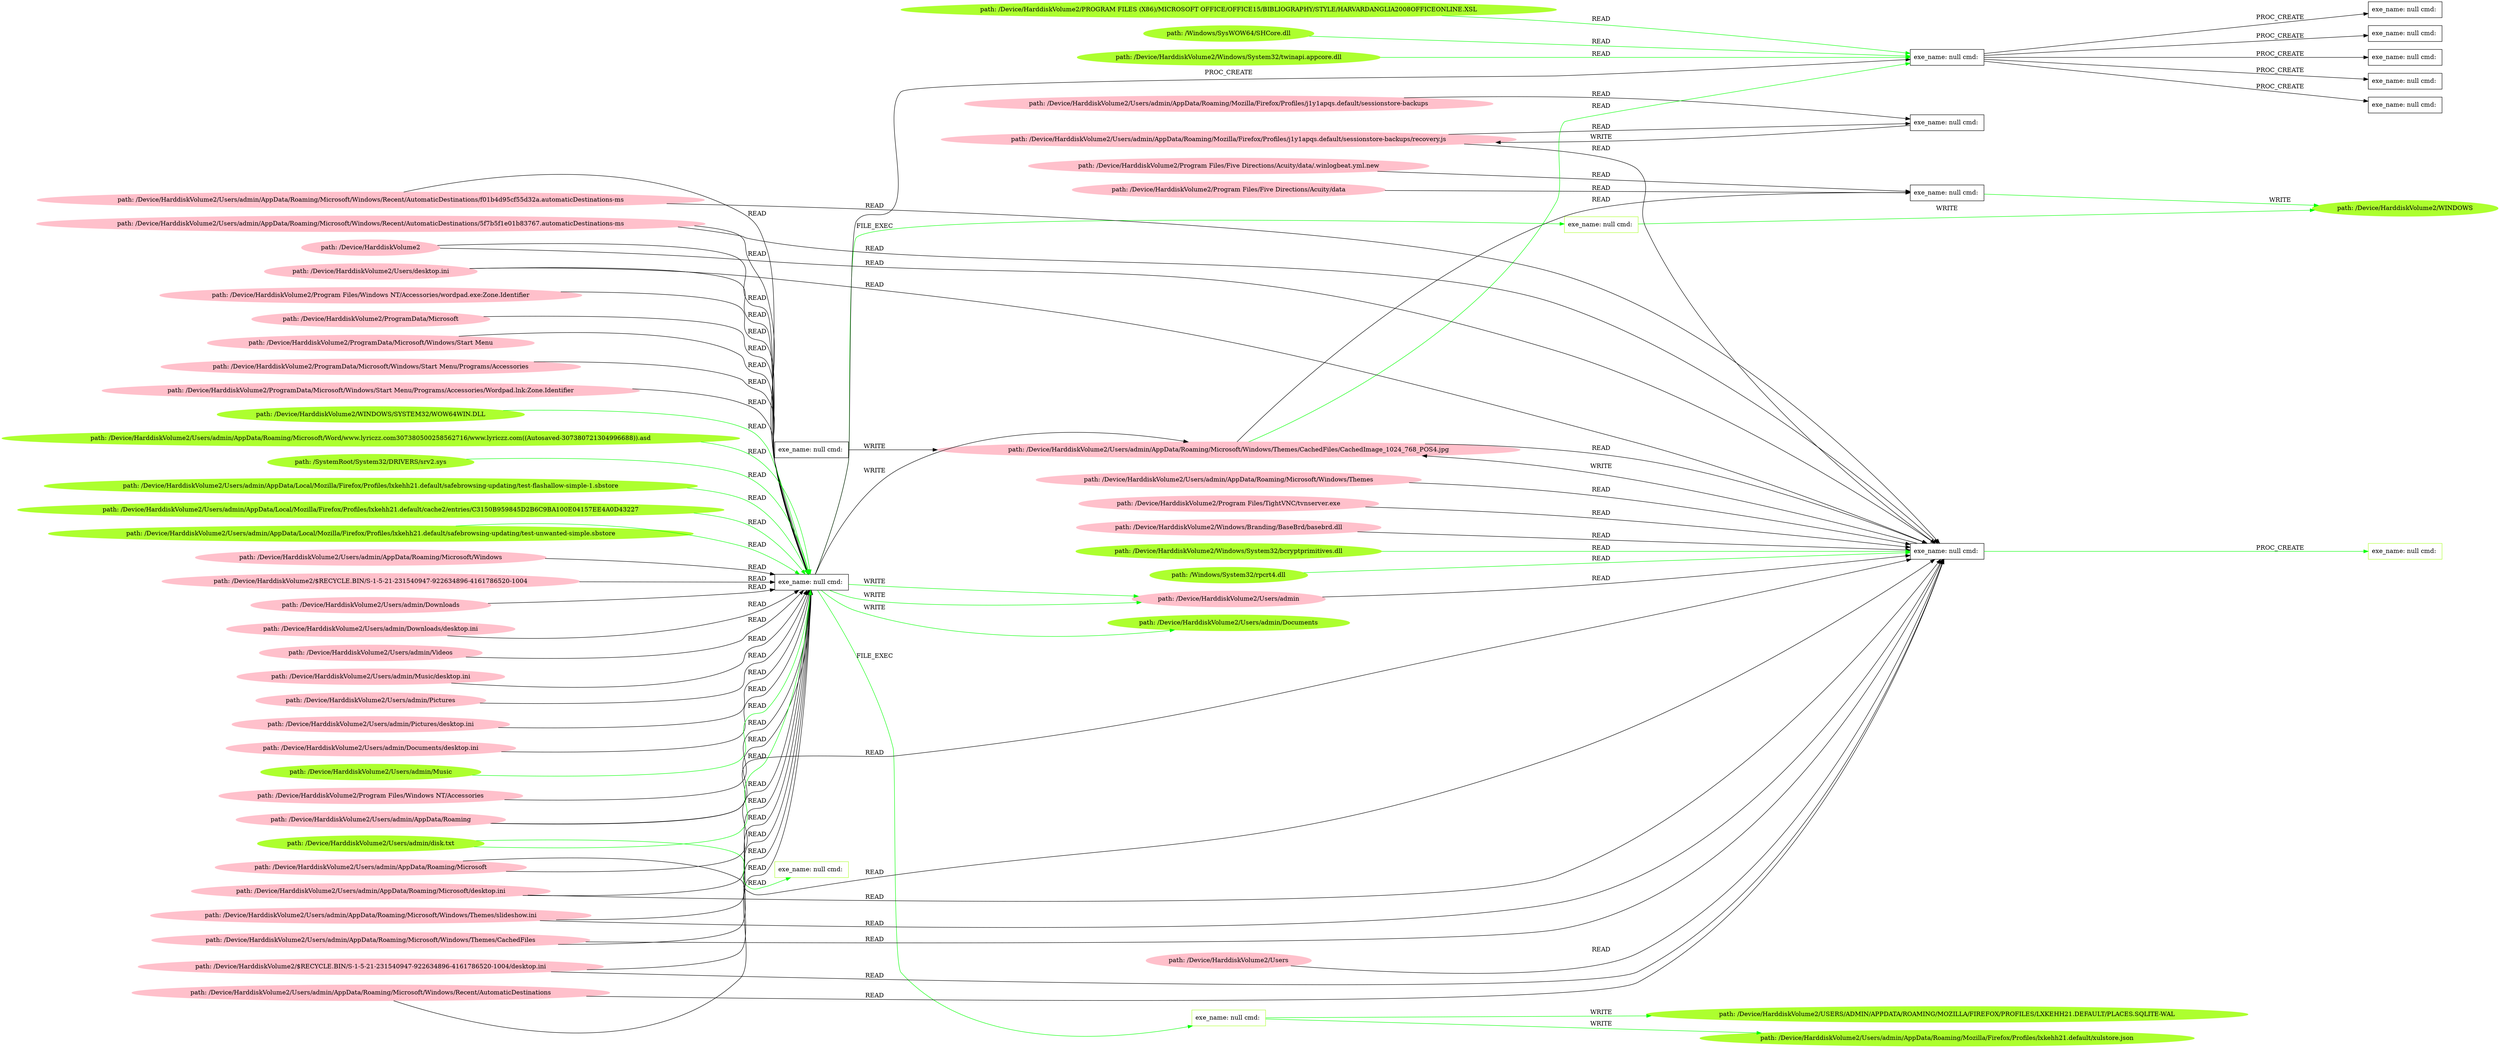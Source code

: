 digraph {
	rankdir=LR
	0 [label="exe_name: null cmd: " color=black shape=box style=solid]
	118 [label="exe_name: null cmd: " color=greenyellow shape=box style=solid]
	0 -> 118 [label=FILE_EXEC color=green]
	0 [label="exe_name: null cmd: " color=black shape=box style=solid]
	124 [label="exe_name: null cmd: " color=greenyellow shape=box style=solid]
	0 -> 124 [label=FILE_EXEC color=green]
	30 [label="path: /Device/HarddiskVolume2/Users/admin/AppData/Roaming/Mozilla/Firefox/Profiles/j1y1apqs.default/sessionstore-backups" color=pink shape=oval style=filled]
	18 [label="exe_name: null cmd: " color=black shape=box style=solid]
	30 -> 18 [label=READ color=black]
	72 [label="path: /Device/HarddiskVolume2/Users/admin/AppData/Roaming/Mozilla/Firefox/Profiles/j1y1apqs.default/sessionstore-backups/recovery.js" color=pink shape=oval style=filled]
	18 [label="exe_name: null cmd: " color=black shape=box style=solid]
	72 -> 18 [label=READ color=black]
	18 [label="exe_name: null cmd: " color=black shape=box style=solid]
	72 [label="path: /Device/HarddiskVolume2/Users/admin/AppData/Roaming/Mozilla/Firefox/Profiles/j1y1apqs.default/sessionstore-backups/recovery.js" color=pink shape=oval style=filled]
	18 -> 72 [label=WRITE color=black]
	16 [label="path: /Device/HarddiskVolume2/Program Files/Five Directions/Acuity/data" color=pink shape=oval style=filled]
	58 [label="exe_name: null cmd: " color=black shape=box style=solid]
	16 -> 58 [label=READ color=black]
	15 [label="path: /Device/HarddiskVolume2/Program Files/Five Directions/Acuity/data/.winlogbeat.yml.new" color=pink shape=oval style=filled]
	58 [label="exe_name: null cmd: " color=black shape=box style=solid]
	15 -> 58 [label=READ color=black]
	80 [label="path: /Device/HarddiskVolume2/Users/admin/AppData/Roaming/Microsoft/Windows/Themes/CachedFiles/CachedImage_1024_768_POS4.jpg" color=pink shape=oval style=filled]
	2 [label="exe_name: null cmd: " color=black shape=box style=solid]
	80 -> 2 [label=READ color=green]
	80 [label="path: /Device/HarddiskVolume2/Users/admin/AppData/Roaming/Microsoft/Windows/Themes/CachedFiles/CachedImage_1024_768_POS4.jpg" color=pink shape=oval style=filled]
	58 [label="exe_name: null cmd: " color=black shape=box style=solid]
	80 -> 58 [label=READ color=black]
	76 [label="path: /Device/HarddiskVolume2" color=pink shape=oval style=filled]
	56 [label="exe_name: null cmd: " color=black shape=box style=solid]
	76 -> 56 [label=READ color=black]
	60 [label="path: /Device/HarddiskVolume2/Users/desktop.ini" color=pink shape=oval style=filled]
	56 [label="exe_name: null cmd: " color=black shape=box style=solid]
	60 -> 56 [label=READ color=black]
	71 [label="path: /Device/HarddiskVolume2/Users" color=pink shape=oval style=filled]
	56 [label="exe_name: null cmd: " color=black shape=box style=solid]
	71 -> 56 [label=READ color=black]
	103 [label="path: /Device/HarddiskVolume2/Users/admin" color=pink shape=oval style=filled]
	56 [label="exe_name: null cmd: " color=black shape=box style=solid]
	103 -> 56 [label=READ color=black]
	62 [label="path: /Device/HarddiskVolume2/Users/admin/AppData/Roaming" color=pink shape=oval style=filled]
	56 [label="exe_name: null cmd: " color=black shape=box style=solid]
	62 -> 56 [label=READ color=black]
	88 [label="path: /Device/HarddiskVolume2/Users/admin/AppData/Roaming/Microsoft" color=pink shape=oval style=filled]
	56 [label="exe_name: null cmd: " color=black shape=box style=solid]
	88 -> 56 [label=READ color=black]
	104 [label="path: /Device/HarddiskVolume2/Users/admin/AppData/Roaming/Microsoft/desktop.ini" color=pink shape=oval style=filled]
	56 [label="exe_name: null cmd: " color=black shape=box style=solid]
	104 -> 56 [label=READ color=black]
	106 [label="path: /Device/HarddiskVolume2/Users/admin/AppData/Roaming/Microsoft/Windows/Themes" color=pink shape=oval style=filled]
	56 [label="exe_name: null cmd: " color=black shape=box style=solid]
	106 -> 56 [label=READ color=black]
	64 [label="path: /Device/HarddiskVolume2/Users/admin/AppData/Roaming/Microsoft/Windows/Themes/slideshow.ini" color=pink shape=oval style=filled]
	56 [label="exe_name: null cmd: " color=black shape=box style=solid]
	64 -> 56 [label=READ color=black]
	100 [label="path: /Device/HarddiskVolume2/Users/admin/AppData/Roaming/Microsoft/Windows/Themes/CachedFiles" color=pink shape=oval style=filled]
	56 [label="exe_name: null cmd: " color=black shape=box style=solid]
	100 -> 56 [label=READ color=black]
	78 [label="path: /Device/HarddiskVolume2/$RECYCLE.BIN/S-1-5-21-231540947-922634896-4161786520-1004/desktop.ini" color=pink shape=oval style=filled]
	56 [label="exe_name: null cmd: " color=black shape=box style=solid]
	78 -> 56 [label=READ color=black]
	17 [label="path: /Device/HarddiskVolume2/Windows/Branding/BaseBrd/basebrd.dll" color=pink shape=oval style=filled]
	56 [label="exe_name: null cmd: " color=black shape=box style=solid]
	17 -> 56 [label=READ color=black]
	72 [label="path: /Device/HarddiskVolume2/Users/admin/AppData/Roaming/Mozilla/Firefox/Profiles/j1y1apqs.default/sessionstore-backups/recovery.js" color=pink shape=oval style=filled]
	56 [label="exe_name: null cmd: " color=black shape=box style=solid]
	72 -> 56 [label=READ color=black]
	80 [label="path: /Device/HarddiskVolume2/Users/admin/AppData/Roaming/Microsoft/Windows/Themes/CachedFiles/CachedImage_1024_768_POS4.jpg" color=pink shape=oval style=filled]
	56 [label="exe_name: null cmd: " color=black shape=box style=solid]
	80 -> 56 [label=READ color=black]
	68 [label="path: /Device/HarddiskVolume2/Users/admin/AppData/Roaming/Microsoft/Windows/Recent/AutomaticDestinations" color=pink shape=oval style=filled]
	56 [label="exe_name: null cmd: " color=black shape=box style=solid]
	68 -> 56 [label=READ color=black]
	92 [label="path: /Device/HarddiskVolume2/Users/admin/AppData/Roaming/Microsoft/Windows/Recent/AutomaticDestinations/f01b4d95cf55d32a.automaticDestinations-ms" color=pink shape=oval style=filled]
	56 [label="exe_name: null cmd: " color=black shape=box style=solid]
	92 -> 56 [label=READ color=black]
	94 [label="path: /Device/HarddiskVolume2/Program Files/TightVNC/tvnserver.exe" color=pink shape=oval style=filled]
	56 [label="exe_name: null cmd: " color=black shape=box style=solid]
	94 -> 56 [label=READ color=black]
	98 [label="path: /Device/HarddiskVolume2/Users/admin/AppData/Roaming/Microsoft/Windows/Recent/AutomaticDestinations/5f7b5f1e01b83767.automaticDestinations-ms" color=pink shape=oval style=filled]
	56 [label="exe_name: null cmd: " color=black shape=box style=solid]
	98 -> 56 [label=READ color=black]
	56 [label="exe_name: null cmd: " color=black shape=box style=solid]
	80 [label="path: /Device/HarddiskVolume2/Users/admin/AppData/Roaming/Microsoft/Windows/Themes/CachedFiles/CachedImage_1024_768_POS4.jpg" color=pink shape=oval style=filled]
	56 -> 80 [label=WRITE color=black]
	76 [label="path: /Device/HarddiskVolume2" color=pink shape=oval style=filled]
	0 [label="exe_name: null cmd: " color=black shape=box style=solid]
	76 -> 0 [label=READ color=black]
	60 [label="path: /Device/HarddiskVolume2/Users/desktop.ini" color=pink shape=oval style=filled]
	0 [label="exe_name: null cmd: " color=black shape=box style=solid]
	60 -> 0 [label=READ color=black]
	62 [label="path: /Device/HarddiskVolume2/Users/admin/AppData/Roaming" color=pink shape=oval style=filled]
	0 [label="exe_name: null cmd: " color=black shape=box style=solid]
	62 -> 0 [label=READ color=black]
	88 [label="path: /Device/HarddiskVolume2/Users/admin/AppData/Roaming/Microsoft" color=pink shape=oval style=filled]
	0 [label="exe_name: null cmd: " color=black shape=box style=solid]
	88 -> 0 [label=READ color=black]
	96 [label="path: /Device/HarddiskVolume2/Users/admin/AppData/Roaming/Microsoft/Windows" color=pink shape=oval style=filled]
	0 [label="exe_name: null cmd: " color=black shape=box style=solid]
	96 -> 0 [label=READ color=black]
	104 [label="path: /Device/HarddiskVolume2/Users/admin/AppData/Roaming/Microsoft/desktop.ini" color=pink shape=oval style=filled]
	0 [label="exe_name: null cmd: " color=black shape=box style=solid]
	104 -> 0 [label=READ color=black]
	90 [label="path: /Device/HarddiskVolume2/$RECYCLE.BIN/S-1-5-21-231540947-922634896-4161786520-1004" color=pink shape=oval style=filled]
	0 [label="exe_name: null cmd: " color=black shape=box style=solid]
	90 -> 0 [label=READ color=black]
	100 [label="path: /Device/HarddiskVolume2/Users/admin/AppData/Roaming/Microsoft/Windows/Themes/CachedFiles" color=pink shape=oval style=filled]
	0 [label="exe_name: null cmd: " color=black shape=box style=solid]
	100 -> 0 [label=READ color=black]
	78 [label="path: /Device/HarddiskVolume2/$RECYCLE.BIN/S-1-5-21-231540947-922634896-4161786520-1004/desktop.ini" color=pink shape=oval style=filled]
	0 [label="exe_name: null cmd: " color=black shape=box style=solid]
	78 -> 0 [label=READ color=black]
	68 [label="path: /Device/HarddiskVolume2/Users/admin/AppData/Roaming/Microsoft/Windows/Recent/AutomaticDestinations" color=pink shape=oval style=filled]
	0 [label="exe_name: null cmd: " color=black shape=box style=solid]
	68 -> 0 [label=READ color=black]
	92 [label="path: /Device/HarddiskVolume2/Users/admin/AppData/Roaming/Microsoft/Windows/Recent/AutomaticDestinations/f01b4d95cf55d32a.automaticDestinations-ms" color=pink shape=oval style=filled]
	0 [label="exe_name: null cmd: " color=black shape=box style=solid]
	92 -> 0 [label=READ color=black]
	42 [label="path: /Device/HarddiskVolume2/Users/admin/Downloads" color=pink shape=oval style=filled]
	0 [label="exe_name: null cmd: " color=black shape=box style=solid]
	42 -> 0 [label=READ color=black]
	33 [label="path: /Device/HarddiskVolume2/Users/admin/Downloads/desktop.ini" color=pink shape=oval style=filled]
	0 [label="exe_name: null cmd: " color=black shape=box style=solid]
	33 -> 0 [label=READ color=black]
	57 [label="path: /Device/HarddiskVolume2/Users/admin/Videos" color=pink shape=oval style=filled]
	0 [label="exe_name: null cmd: " color=black shape=box style=solid]
	57 -> 0 [label=READ color=black]
	13 [label="path: /Device/HarddiskVolume2/Users/admin/Music/desktop.ini" color=pink shape=oval style=filled]
	0 [label="exe_name: null cmd: " color=black shape=box style=solid]
	13 -> 0 [label=READ color=black]
	14 [label="path: /Device/HarddiskVolume2/Users/admin/Pictures" color=pink shape=oval style=filled]
	0 [label="exe_name: null cmd: " color=black shape=box style=solid]
	14 -> 0 [label=READ color=black]
	51 [label="path: /Device/HarddiskVolume2/Users/admin/Pictures/desktop.ini" color=pink shape=oval style=filled]
	0 [label="exe_name: null cmd: " color=black shape=box style=solid]
	51 -> 0 [label=READ color=black]
	54 [label="path: /Device/HarddiskVolume2/Users/admin/Documents/desktop.ini" color=pink shape=oval style=filled]
	0 [label="exe_name: null cmd: " color=black shape=box style=solid]
	54 -> 0 [label=READ color=black]
	98 [label="path: /Device/HarddiskVolume2/Users/admin/AppData/Roaming/Microsoft/Windows/Recent/AutomaticDestinations/5f7b5f1e01b83767.automaticDestinations-ms" color=pink shape=oval style=filled]
	0 [label="exe_name: null cmd: " color=black shape=box style=solid]
	98 -> 0 [label=READ color=black]
	0 [label="exe_name: null cmd: " color=black shape=box style=solid]
	80 [label="path: /Device/HarddiskVolume2/Users/admin/AppData/Roaming/Microsoft/Windows/Themes/CachedFiles/CachedImage_1024_768_POS4.jpg" color=pink shape=oval style=filled]
	0 -> 80 [label=WRITE color=black]
	11 [label="exe_name: null cmd: " color=black shape=box style=solid]
	80 [label="path: /Device/HarddiskVolume2/Users/admin/AppData/Roaming/Microsoft/Windows/Themes/CachedFiles/CachedImage_1024_768_POS4.jpg" color=pink shape=oval style=filled]
	11 -> 80 [label=WRITE color=black]
	112 [label="path: /Device/HarddiskVolume2/Windows/System32/bcryptprimitives.dll" color=greenyellow shape=oval style=filled]
	56 [label="exe_name: null cmd: " color=black shape=box style=solid]
	112 -> 56 [label=READ color=green]
	130 [label="path: /Device/HarddiskVolume2/Users/admin/Music" color=greenyellow shape=oval style=filled]
	0 [label="exe_name: null cmd: " color=black shape=box style=solid]
	130 -> 0 [label=READ color=green]
	64 [label="path: /Device/HarddiskVolume2/Users/admin/AppData/Roaming/Microsoft/Windows/Themes/slideshow.ini" color=pink shape=oval style=filled]
	0 [label="exe_name: null cmd: " color=black shape=box style=solid]
	64 -> 0 [label=READ color=black]
	59 [label="path: /Device/HarddiskVolume2/Program Files/Windows NT/Accessories" color=pink shape=oval style=filled]
	0 [label="exe_name: null cmd: " color=black shape=box style=solid]
	59 -> 0 [label=READ color=black]
	21 [label="path: /Device/HarddiskVolume2/Program Files/Windows NT/Accessories/wordpad.exe:Zone.Identifier" color=pink shape=oval style=filled]
	0 [label="exe_name: null cmd: " color=black shape=box style=solid]
	21 -> 0 [label=READ color=black]
	26 [label="path: /Device/HarddiskVolume2/ProgramData/Microsoft" color=pink shape=oval style=filled]
	0 [label="exe_name: null cmd: " color=black shape=box style=solid]
	26 -> 0 [label=READ color=black]
	31 [label="path: /Device/HarddiskVolume2/ProgramData/Microsoft/Windows/Start Menu" color=pink shape=oval style=filled]
	0 [label="exe_name: null cmd: " color=black shape=box style=solid]
	31 -> 0 [label=READ color=black]
	38 [label="path: /Device/HarddiskVolume2/ProgramData/Microsoft/Windows/Start Menu/Programs/Accessories" color=pink shape=oval style=filled]
	0 [label="exe_name: null cmd: " color=black shape=box style=solid]
	38 -> 0 [label=READ color=black]
	20 [label="path: /Device/HarddiskVolume2/ProgramData/Microsoft/Windows/Start Menu/Programs/Accessories/Wordpad.lnk:Zone.Identifier" color=pink shape=oval style=filled]
	0 [label="exe_name: null cmd: " color=black shape=box style=solid]
	20 -> 0 [label=READ color=black]
	0 [label="exe_name: null cmd: " color=black shape=box style=solid]
	2 [label="exe_name: null cmd: " color=black shape=box style=solid]
	0 -> 2 [label=PROC_CREATE color=black]
	2 [label="exe_name: null cmd: " color=black shape=box style=solid]
	5 [label="exe_name: null cmd: " color=black shape=box style=solid]
	2 -> 5 [label=PROC_CREATE color=black]
	2 [label="exe_name: null cmd: " color=black shape=box style=solid]
	10 [label="exe_name: null cmd: " color=black shape=box style=solid]
	2 -> 10 [label=PROC_CREATE color=black]
	2 [label="exe_name: null cmd: " color=black shape=box style=solid]
	1 [label="exe_name: null cmd: " color=black shape=box style=solid]
	2 -> 1 [label=PROC_CREATE color=black]
	2 [label="exe_name: null cmd: " color=black shape=box style=solid]
	6 [label="exe_name: null cmd: " color=black shape=box style=solid]
	2 -> 6 [label=PROC_CREATE color=black]
	2 [label="exe_name: null cmd: " color=black shape=box style=solid]
	3 [label="exe_name: null cmd: " color=black shape=box style=solid]
	2 -> 3 [label=PROC_CREATE color=black]
	131 [label="path: /Device/HarddiskVolume2/PROGRAM FILES (X86)/MICROSOFT OFFICE/OFFICE15/BIBLIOGRAPHY/STYLE/HARVARDANGLIA2008OFFICEONLINE.XSL" color=greenyellow shape=oval style=filled]
	2 [label="exe_name: null cmd: " color=black shape=box style=solid]
	131 -> 2 [label=READ color=green]
	56 [label="exe_name: null cmd: " color=black shape=box style=solid]
	113 [label="exe_name: null cmd: " color=greenyellow shape=box style=solid]
	56 -> 113 [label=PROC_CREATE color=green]
	123 [label="path: /Device/HarddiskVolume2/WINDOWS/SYSTEM32/WOW64WIN.DLL" color=greenyellow shape=oval style=filled]
	0 [label="exe_name: null cmd: " color=black shape=box style=solid]
	123 -> 0 [label=READ color=green]
	133 [label="path: /Windows/SysWOW64/SHCore.dll" color=greenyellow shape=oval style=filled]
	2 [label="exe_name: null cmd: " color=black shape=box style=solid]
	133 -> 2 [label=READ color=green]
	0 [label="exe_name: null cmd: " color=black shape=box style=solid]
	120 [label="path: /Device/HarddiskVolume2/Users/admin/Documents" color=greenyellow shape=oval style=filled]
	0 -> 120 [label=WRITE color=green]
	110 [label="path: /Device/HarddiskVolume2/Users/admin/disk.txt" color=greenyellow shape=oval style=filled]
	0 [label="exe_name: null cmd: " color=black shape=box style=solid]
	110 -> 0 [label=READ color=green]
	132 [label="path: /Device/HarddiskVolume2/Windows/System32/twinapi.appcore.dll" color=greenyellow shape=oval style=filled]
	2 [label="exe_name: null cmd: " color=black shape=box style=solid]
	132 -> 2 [label=READ color=green]
	58 [label="exe_name: null cmd: " color=black shape=box style=solid]
	114 [label="path: /Device/HarddiskVolume2/WINDOWS" color=greenyellow shape=oval style=filled]
	58 -> 114 [label=WRITE color=green]
	111 [label="path: /Windows/System32/rpcrt4.dll" color=greenyellow shape=oval style=filled]
	56 [label="exe_name: null cmd: " color=black shape=box style=solid]
	111 -> 56 [label=READ color=green]
	0 [label="exe_name: null cmd: " color=black shape=box style=solid]
	103 [label="path: /Device/HarddiskVolume2/Users/admin" color=pink shape=oval style=filled]
	0 -> 103 [label=WRITE color=green]
	117 [label="path: /Device/HarddiskVolume2/Users/admin/AppData/Roaming/Microsoft/Word/www.lyriczz.com307380500258562716/www.lyriczz.com((Autosaved-307380721304996688)).asd" color=greenyellow shape=oval style=filled]
	0 [label="exe_name: null cmd: " color=black shape=box style=solid]
	117 -> 0 [label=READ color=green]
	110 [label="path: /Device/HarddiskVolume2/Users/admin/disk.txt" color=greenyellow shape=oval style=filled]
	109 [label="exe_name: null cmd: " color=greenyellow shape=box style=solid]
	110 -> 109 [label=READ color=green]
	124 [label="exe_name: null cmd: " color=greenyellow shape=box style=solid]
	126 [label="path: /Device/HarddiskVolume2/USERS/ADMIN/APPDATA/ROAMING/MOZILLA/FIREFOX/PROFILES/LXKEHH21.DEFAULT/PLACES.SQLITE-WAL" color=greenyellow shape=oval style=filled]
	124 -> 126 [label=WRITE color=green]
	124 [label="exe_name: null cmd: " color=greenyellow shape=box style=solid]
	125 [label="path: /Device/HarddiskVolume2/Users/admin/AppData/Roaming/Mozilla/Firefox/Profiles/lxkehh21.default/xulstore.json" color=greenyellow shape=oval style=filled]
	124 -> 125 [label=WRITE color=green]
	118 [label="exe_name: null cmd: " color=greenyellow shape=box style=solid]
	114 [label="path: /Device/HarddiskVolume2/WINDOWS" color=greenyellow shape=oval style=filled]
	118 -> 114 [label=WRITE color=green]
	129 [label="path: /SystemRoot/System32/DRIVERS/srv2.sys" color=greenyellow shape=oval style=filled]
	0 [label="exe_name: null cmd: " color=black shape=box style=solid]
	129 -> 0 [label=READ color=green]
	0 [label="exe_name: null cmd: " color=black shape=box style=solid]
	103 [label="path: /Device/HarddiskVolume2/Users/admin" color=pink shape=oval style=filled]
	0 -> 103 [label=WRITE color=green]
	116 [label="path: /Device/HarddiskVolume2/Users/admin/AppData/Local/Mozilla/Firefox/Profiles/lxkehh21.default/safebrowsing-updating/test-flashallow-simple-1.sbstore" color=greenyellow shape=oval style=filled]
	0 [label="exe_name: null cmd: " color=black shape=box style=solid]
	116 -> 0 [label=READ color=green]
	121 [label="path: /Device/HarddiskVolume2/Users/admin/AppData/Local/Mozilla/Firefox/Profiles/lxkehh21.default/cache2/entries/C3150B959845D2B6C9BA100E04157EE4A0D43227" color=greenyellow shape=oval style=filled]
	0 [label="exe_name: null cmd: " color=black shape=box style=solid]
	121 -> 0 [label=READ color=green]
	127 [label="path: /Device/HarddiskVolume2/Users/admin/AppData/Local/Mozilla/Firefox/Profiles/lxkehh21.default/safebrowsing-updating/test-unwanted-simple.sbstore" color=greenyellow shape=oval style=filled]
	0 [label="exe_name: null cmd: " color=black shape=box style=solid]
	127 -> 0 [label=READ color=green]
}
